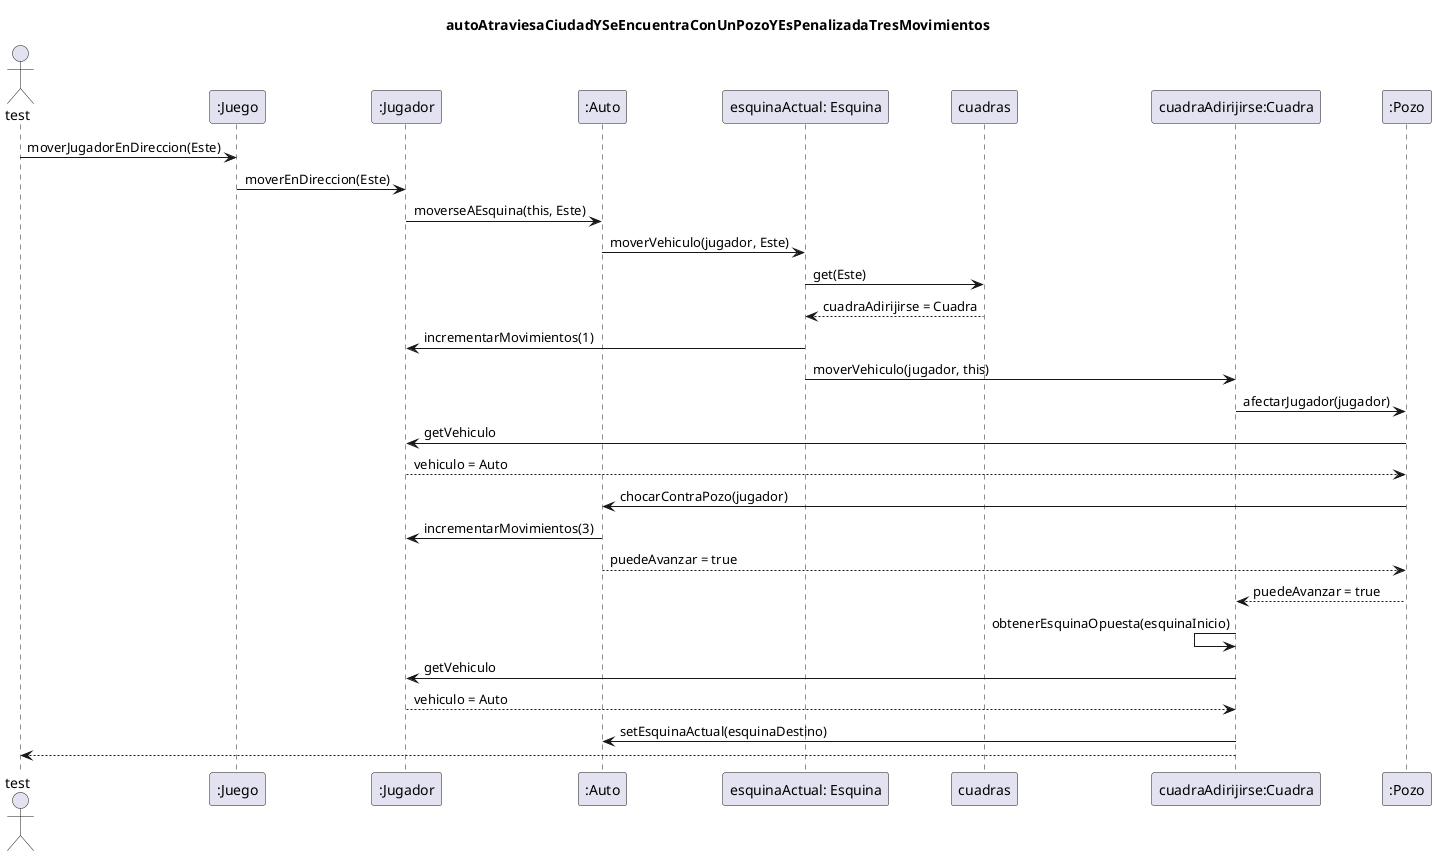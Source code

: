 @startuml
title: autoAtraviesaCiudadYSeEncuentraConUnPozoYEsPenalizadaTresMovimientos

Actor test
test -> ":Juego"  : moverJugadorEnDireccion(Este)
":Juego"  -> ":Jugador" : moverEnDireccion(Este)
":Jugador" -> ":Auto" : moverseAEsquina(this, Este)
":Auto"  -> "esquinaActual: Esquina" : moverVehiculo(jugador, Este)
"esquinaActual: Esquina" -> cuadras : get(Este)
"esquinaActual: Esquina" <-- cuadras : cuadraAdirijirse = Cuadra
"esquinaActual: Esquina" -> ":Jugador" : incrementarMovimientos(1)
"esquinaActual: Esquina" -> "cuadraAdirijirse:Cuadra" : moverVehiculo(jugador, this)
"cuadraAdirijirse:Cuadra" -> ":Pozo"  : afectarJugador(jugador)
":Pozo"  -> ":Jugador" : getVehiculo
":Pozo"  <-- ":Jugador" : vehiculo = Auto
":Pozo"  -> ":Auto"  : chocarContraPozo(jugador)
":Auto"  -> ":Jugador" : incrementarMovimientos(3)
":Pozo"  <-- ":Auto"  : puedeAvanzar = true
"cuadraAdirijirse:Cuadra" <-- ":Pozo"  : puedeAvanzar = true
"cuadraAdirijirse:Cuadra" <- "cuadraAdirijirse:Cuadra" : obtenerEsquinaOpuesta(esquinaInicio)
"cuadraAdirijirse:Cuadra" -> ":Jugador" : getVehiculo
"cuadraAdirijirse:Cuadra" <-- ":Jugador" : vehiculo = Auto
"cuadraAdirijirse:Cuadra" -> ":Auto"  : setEsquinaActual(esquinaDestino)
test <-- "cuadraAdirijirse:Cuadra"



@enduml